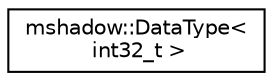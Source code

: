 digraph "Graphical Class Hierarchy"
{
 // LATEX_PDF_SIZE
  edge [fontname="Helvetica",fontsize="10",labelfontname="Helvetica",labelfontsize="10"];
  node [fontname="Helvetica",fontsize="10",shape=record];
  rankdir="LR";
  Node0 [label="mshadow::DataType\<\l int32_t \>",height=0.2,width=0.4,color="black", fillcolor="white", style="filled",URL="$structmshadow_1_1DataType_3_01int32__t_01_4.html",tooltip=" "];
}

